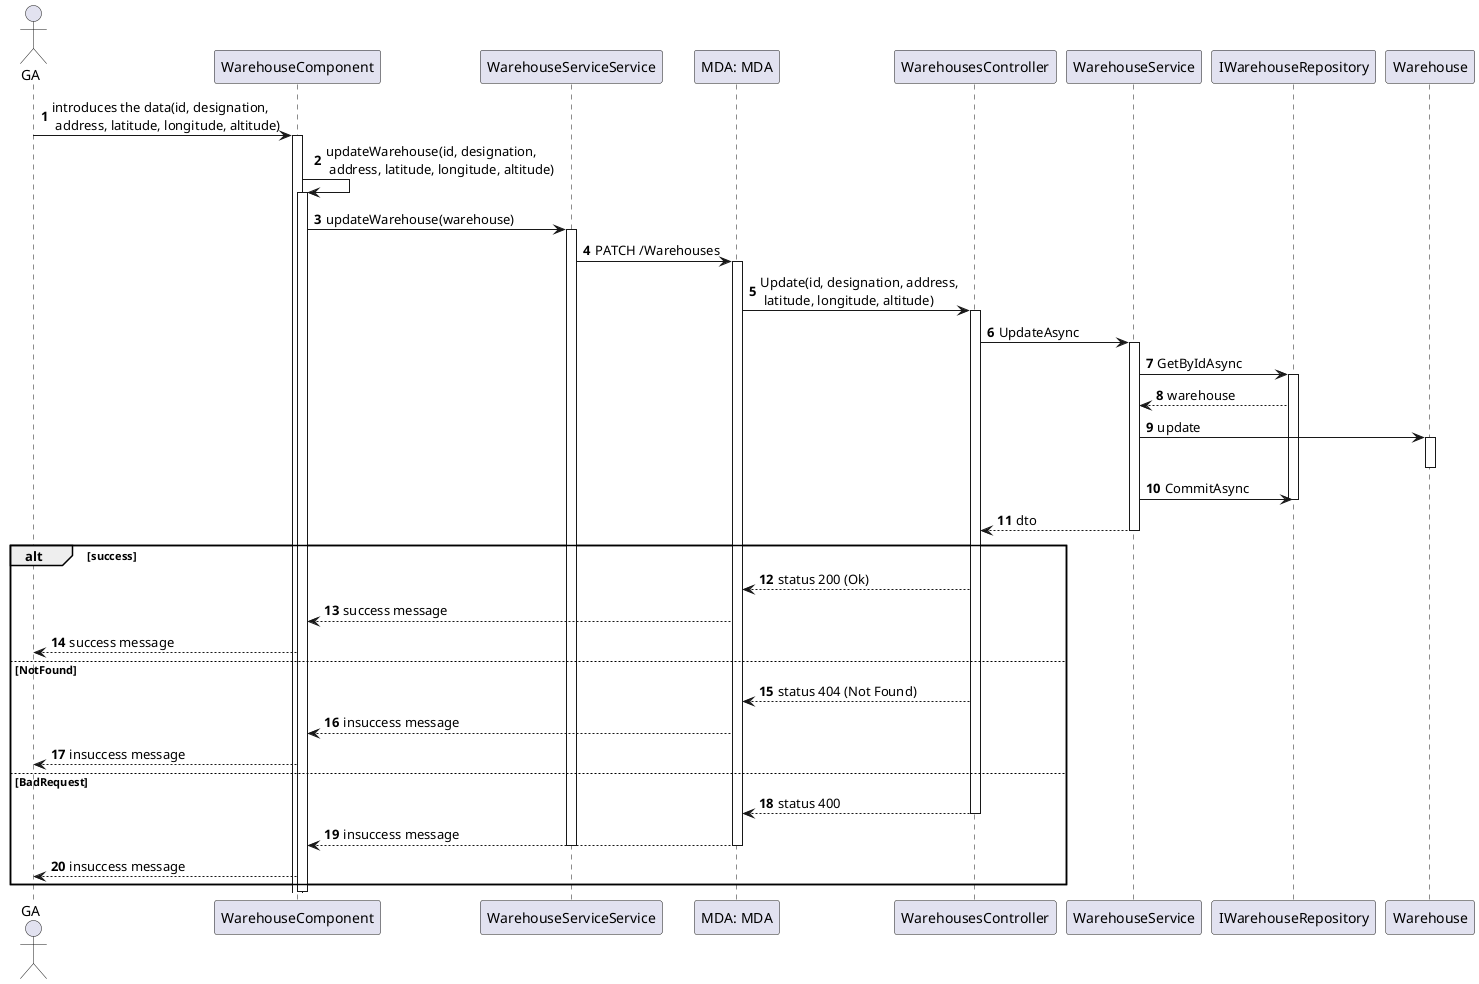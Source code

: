 @startuml
'https://plantuml.com/sequence-diagram

autonumber
actor "GA" as GA
participant "WarehouseComponent" as COMP
participant "WarehouseServiceService" as SS
participant "MDA: MDA" as MDA 
participant "WarehousesController" as controller
participant "WarehouseService" as service
participant "IWarehouseRepository" as repository



GA-> COMP : introduces the data(id, designation,\n address, latitude, longitude, altitude)
activate COMP
COMP -> COMP : updateWarehouse(id, designation,\n address, latitude, longitude, altitude)
activate COMP
COMP -> SS : updateWarehouse(warehouse)
activate SS
SS -> MDA : PATCH /Warehouses

activate MDA

MDA -> controller :  Update(id, designation, address,\n latitude, longitude, altitude)

activate controller

controller-> service : UpdateAsync

activate service

service -> repository : GetByIdAsync
activate repository

repository --> service : warehouse


service -> Warehouse : update
activate Warehouse
deactivate Warehouse
service -> repository : CommitAsync
deactivate repository

service --> controller : dto
deactivate service

alt success
controller --> MDA : status 200 (Ok)

MDA --> COMP : success message
GA<-- COMP : success message
else NotFound
controller --> MDA : status 404 (Not Found)

MDA --> COMP : insuccess message
GA<-- COMP : insuccess message
else BadRequest
controller --> MDA : status 400
deactivate

MDA --> COMP : insuccess message
deactivate SS
deactivate MDA
GA<-- COMP : insuccess message
end
deactivate controller

deactivate MDA


deactivate COMP



@enduml